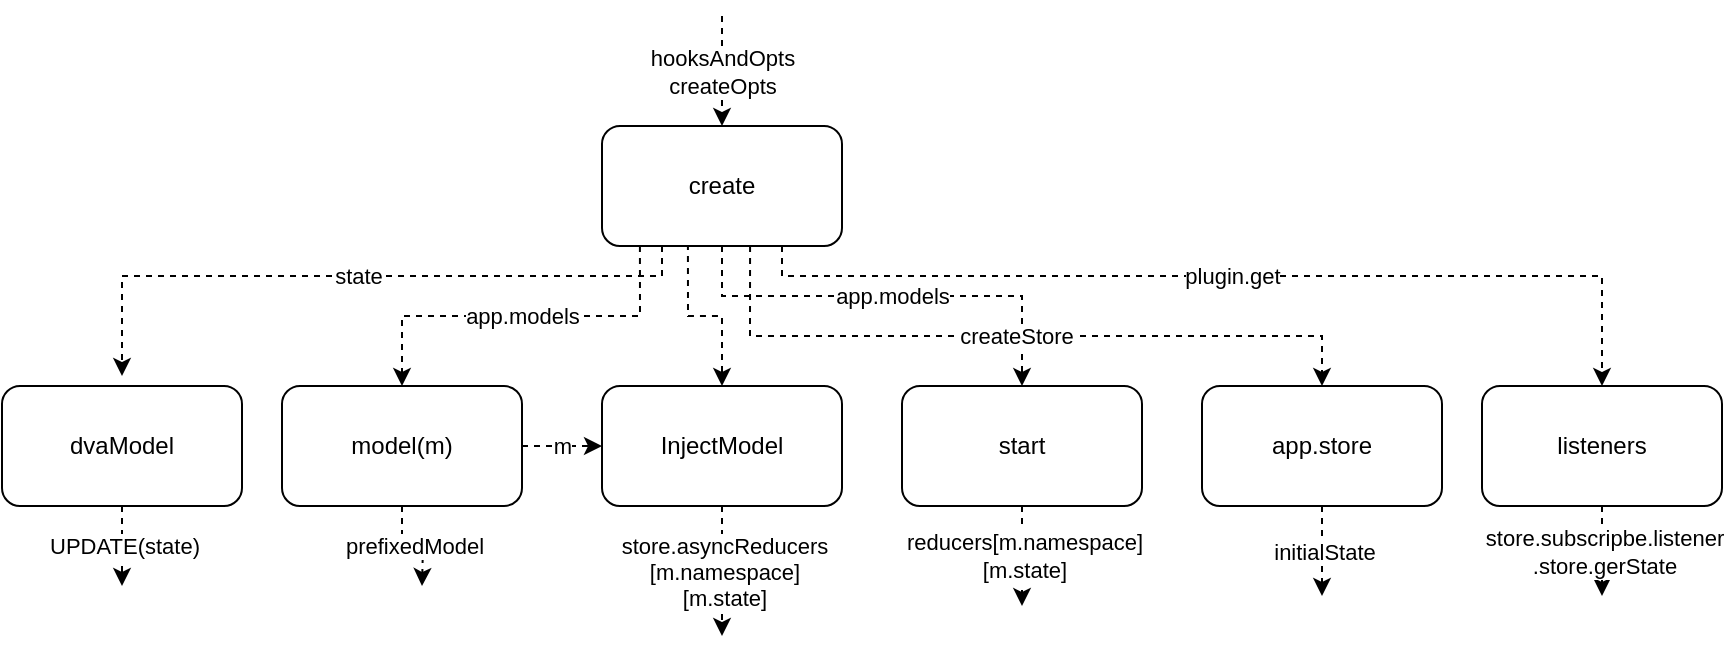 <mxfile pages="1" version="11.2.8" type="github"><diagram id="_ZJVF32Ma_veFfIDCrAn" name="framework"><mxGraphModel dx="946" dy="524" grid="1" gridSize="10" guides="1" tooltips="1" connect="1" arrows="1" fold="1" page="1" pageScale="1" pageWidth="827" pageHeight="1169" math="0" shadow="0"><root><mxCell id="0"/><mxCell id="1" parent="0"/><mxCell id="c0wa0bLQmj9gy-6FzjpA-3" value="UPDATE(state)" style="edgeStyle=orthogonalEdgeStyle;rounded=0;orthogonalLoop=1;jettySize=auto;html=1;exitX=0.5;exitY=1;exitDx=0;exitDy=0;dashed=1;" edge="1" parent="1" source="c0wa0bLQmj9gy-6FzjpA-1"><mxGeometry relative="1" as="geometry"><mxPoint x="80" y="295" as="targetPoint"/></mxGeometry></mxCell><mxCell id="c0wa0bLQmj9gy-6FzjpA-1" value="dvaModel" style="rounded=1;whiteSpace=wrap;html=1;" vertex="1" parent="1"><mxGeometry x="20" y="195" width="120" height="60" as="geometry"/></mxCell><mxCell id="c0wa0bLQmj9gy-6FzjpA-6" value="m" style="edgeStyle=orthogonalEdgeStyle;rounded=0;orthogonalLoop=1;jettySize=auto;html=1;exitX=1;exitY=0.5;exitDx=0;exitDy=0;entryX=0;entryY=0.5;entryDx=0;entryDy=0;dashed=1;" edge="1" parent="1" source="c0wa0bLQmj9gy-6FzjpA-4" target="c0wa0bLQmj9gy-6FzjpA-5"><mxGeometry relative="1" as="geometry"/></mxCell><mxCell id="c0wa0bLQmj9gy-6FzjpA-9" value="prefixedModel" style="edgeStyle=orthogonalEdgeStyle;rounded=0;orthogonalLoop=1;jettySize=auto;html=1;exitX=0.5;exitY=1;exitDx=0;exitDy=0;dashed=1;" edge="1" parent="1" source="c0wa0bLQmj9gy-6FzjpA-4"><mxGeometry relative="1" as="geometry"><mxPoint x="230" y="295" as="targetPoint"/></mxGeometry></mxCell><mxCell id="c0wa0bLQmj9gy-6FzjpA-4" value="model(m)" style="rounded=1;whiteSpace=wrap;html=1;" vertex="1" parent="1"><mxGeometry x="160" y="195" width="120" height="60" as="geometry"/></mxCell><mxCell id="c0wa0bLQmj9gy-6FzjpA-7" value="store.asyncReducers&lt;br&gt;[m.namespace]&lt;br&gt;[m.state]" style="edgeStyle=orthogonalEdgeStyle;rounded=0;orthogonalLoop=1;jettySize=auto;html=1;exitX=0.5;exitY=1;exitDx=0;exitDy=0;dashed=1;" edge="1" parent="1" source="c0wa0bLQmj9gy-6FzjpA-5"><mxGeometry relative="1" as="geometry"><mxPoint x="380" y="320" as="targetPoint"/></mxGeometry></mxCell><mxCell id="c0wa0bLQmj9gy-6FzjpA-5" value="InjectModel" style="rounded=1;whiteSpace=wrap;html=1;" vertex="1" parent="1"><mxGeometry x="320" y="195" width="120" height="60" as="geometry"/></mxCell><mxCell id="c0wa0bLQmj9gy-6FzjpA-12" value="reducers[m.namespace]&lt;br&gt;[m.state]" style="edgeStyle=orthogonalEdgeStyle;rounded=0;orthogonalLoop=1;jettySize=auto;html=1;exitX=0.5;exitY=1;exitDx=0;exitDy=0;dashed=1;" edge="1" parent="1" source="c0wa0bLQmj9gy-6FzjpA-10"><mxGeometry relative="1" as="geometry"><mxPoint x="530" y="305" as="targetPoint"/></mxGeometry></mxCell><mxCell id="c0wa0bLQmj9gy-6FzjpA-10" value="start" style="rounded=1;whiteSpace=wrap;html=1;" vertex="1" parent="1"><mxGeometry x="470" y="195" width="120" height="60" as="geometry"/></mxCell><mxCell id="c0wa0bLQmj9gy-6FzjpA-15" value="state" style="edgeStyle=orthogonalEdgeStyle;rounded=0;orthogonalLoop=1;jettySize=auto;html=1;exitX=0.25;exitY=1;exitDx=0;exitDy=0;dashed=1;" edge="1" parent="1" source="c0wa0bLQmj9gy-6FzjpA-13"><mxGeometry relative="1" as="geometry"><mxPoint x="80" y="190" as="targetPoint"/><Array as="points"><mxPoint x="350" y="140"/><mxPoint x="80" y="140"/></Array></mxGeometry></mxCell><mxCell id="c0wa0bLQmj9gy-6FzjpA-17" value="app.models" style="edgeStyle=orthogonalEdgeStyle;rounded=0;orthogonalLoop=1;jettySize=auto;html=1;exitX=0.158;exitY=1;exitDx=0;exitDy=0;entryX=0.5;entryY=0;entryDx=0;entryDy=0;dashed=1;exitPerimeter=0;" edge="1" parent="1" source="c0wa0bLQmj9gy-6FzjpA-13" target="c0wa0bLQmj9gy-6FzjpA-4"><mxGeometry relative="1" as="geometry"/></mxCell><mxCell id="c0wa0bLQmj9gy-6FzjpA-18" style="edgeStyle=orthogonalEdgeStyle;rounded=0;orthogonalLoop=1;jettySize=auto;html=1;exitX=0.358;exitY=0.983;exitDx=0;exitDy=0;entryX=0.5;entryY=0;entryDx=0;entryDy=0;dashed=1;exitPerimeter=0;" edge="1" parent="1" source="c0wa0bLQmj9gy-6FzjpA-13" target="c0wa0bLQmj9gy-6FzjpA-5"><mxGeometry relative="1" as="geometry"/></mxCell><mxCell id="c0wa0bLQmj9gy-6FzjpA-19" value="app.models" style="edgeStyle=orthogonalEdgeStyle;rounded=0;orthogonalLoop=1;jettySize=auto;html=1;exitX=0.5;exitY=1;exitDx=0;exitDy=0;entryX=0.5;entryY=0;entryDx=0;entryDy=0;dashed=1;" edge="1" parent="1" source="c0wa0bLQmj9gy-6FzjpA-13" target="c0wa0bLQmj9gy-6FzjpA-10"><mxGeometry relative="1" as="geometry"><Array as="points"><mxPoint x="380" y="150"/><mxPoint x="530" y="150"/></Array></mxGeometry></mxCell><mxCell id="c0wa0bLQmj9gy-6FzjpA-21" value="createStore" style="edgeStyle=orthogonalEdgeStyle;rounded=0;orthogonalLoop=1;jettySize=auto;html=1;exitX=0.617;exitY=1;exitDx=0;exitDy=0;entryX=0.5;entryY=0;entryDx=0;entryDy=0;dashed=1;exitPerimeter=0;" edge="1" parent="1" source="c0wa0bLQmj9gy-6FzjpA-13" target="c0wa0bLQmj9gy-6FzjpA-20"><mxGeometry relative="1" as="geometry"><Array as="points"><mxPoint x="394" y="170"/><mxPoint x="680" y="170"/></Array></mxGeometry></mxCell><mxCell id="c0wa0bLQmj9gy-6FzjpA-24" value="plugin.get" style="edgeStyle=orthogonalEdgeStyle;rounded=0;orthogonalLoop=1;jettySize=auto;html=1;exitX=0.75;exitY=1;exitDx=0;exitDy=0;dashed=1;" edge="1" parent="1" source="c0wa0bLQmj9gy-6FzjpA-13" target="c0wa0bLQmj9gy-6FzjpA-23"><mxGeometry relative="1" as="geometry"><Array as="points"><mxPoint x="410" y="140"/><mxPoint x="820" y="140"/></Array></mxGeometry></mxCell><mxCell id="c0wa0bLQmj9gy-6FzjpA-13" value="create" style="rounded=1;whiteSpace=wrap;html=1;" vertex="1" parent="1"><mxGeometry x="320" y="65" width="120" height="60" as="geometry"/></mxCell><mxCell id="c0wa0bLQmj9gy-6FzjpA-14" value="hooksAndOpts&lt;br&gt;createOpts" style="endArrow=classic;html=1;dashed=1;entryX=0.5;entryY=0;entryDx=0;entryDy=0;" edge="1" parent="1" target="c0wa0bLQmj9gy-6FzjpA-13"><mxGeometry width="50" height="50" relative="1" as="geometry"><mxPoint x="380" y="10" as="sourcePoint"/><mxPoint x="70" y="335" as="targetPoint"/></mxGeometry></mxCell><mxCell id="c0wa0bLQmj9gy-6FzjpA-22" value="initialState" style="edgeStyle=orthogonalEdgeStyle;rounded=0;orthogonalLoop=1;jettySize=auto;html=1;exitX=0.5;exitY=1;exitDx=0;exitDy=0;dashed=1;" edge="1" parent="1" source="c0wa0bLQmj9gy-6FzjpA-20"><mxGeometry relative="1" as="geometry"><mxPoint x="680" y="300" as="targetPoint"/></mxGeometry></mxCell><mxCell id="c0wa0bLQmj9gy-6FzjpA-20" value="app.store" style="rounded=1;whiteSpace=wrap;html=1;" vertex="1" parent="1"><mxGeometry x="620" y="195" width="120" height="60" as="geometry"/></mxCell><mxCell id="c0wa0bLQmj9gy-6FzjpA-25" value="store.subscripbe.listener&lt;br&gt;.store.gerState" style="edgeStyle=orthogonalEdgeStyle;rounded=0;orthogonalLoop=1;jettySize=auto;html=1;exitX=0.5;exitY=1;exitDx=0;exitDy=0;dashed=1;" edge="1" parent="1" source="c0wa0bLQmj9gy-6FzjpA-23"><mxGeometry relative="1" as="geometry"><mxPoint x="820" y="300" as="targetPoint"/></mxGeometry></mxCell><mxCell id="c0wa0bLQmj9gy-6FzjpA-23" value="listeners" style="rounded=1;whiteSpace=wrap;html=1;" vertex="1" parent="1"><mxGeometry x="760" y="195" width="120" height="60" as="geometry"/></mxCell></root></mxGraphModel></diagram></mxfile>